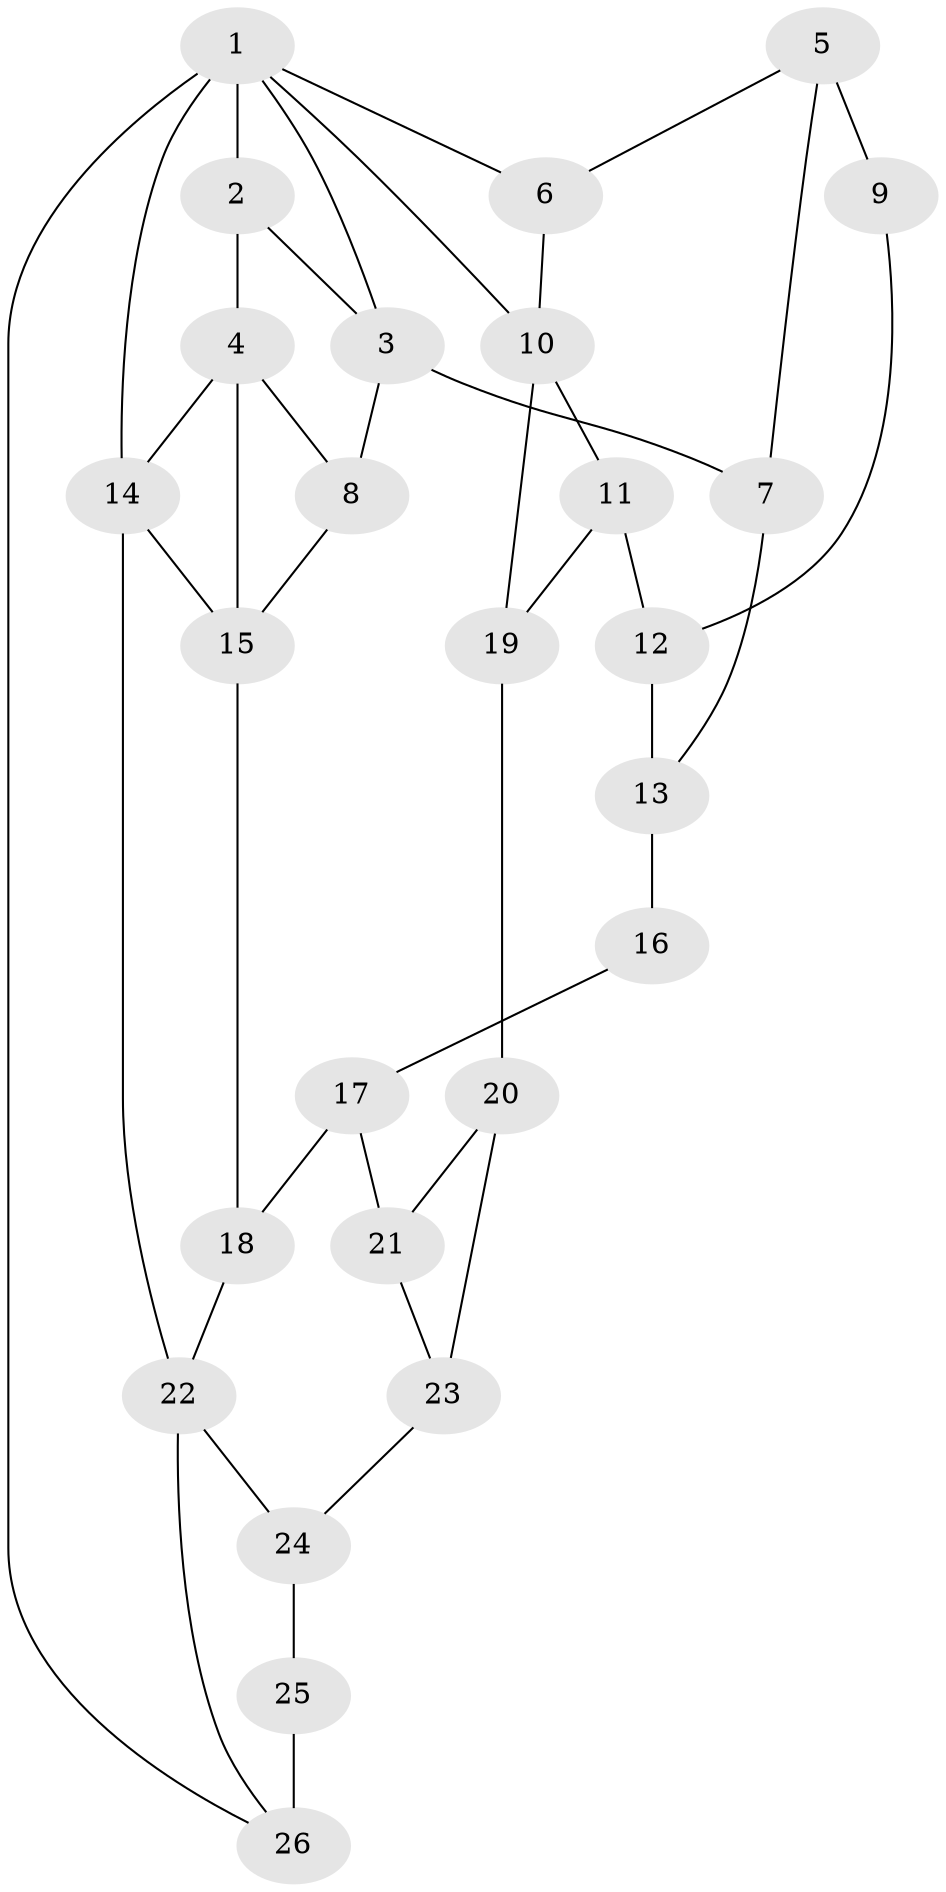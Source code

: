// original degree distribution, {4: 0.20634920634920634, 5: 0.5555555555555556, 3: 0.047619047619047616, 6: 0.19047619047619047}
// Generated by graph-tools (version 1.1) at 2025/54/03/04/25 22:54:10]
// undirected, 26 vertices, 42 edges
graph export_dot {
  node [color=gray90,style=filled];
  1;
  2;
  3;
  4;
  5;
  6;
  7;
  8;
  9;
  10;
  11;
  12;
  13;
  14;
  15;
  16;
  17;
  18;
  19;
  20;
  21;
  22;
  23;
  24;
  25;
  26;
  1 -- 2 [weight=1.0];
  1 -- 3 [weight=1.0];
  1 -- 6 [weight=1.0];
  1 -- 10 [weight=1.0];
  1 -- 14 [weight=2.0];
  1 -- 26 [weight=1.0];
  2 -- 3 [weight=1.0];
  2 -- 4 [weight=2.0];
  3 -- 7 [weight=1.0];
  3 -- 8 [weight=1.0];
  4 -- 8 [weight=1.0];
  4 -- 14 [weight=1.0];
  4 -- 15 [weight=1.0];
  5 -- 6 [weight=1.0];
  5 -- 7 [weight=1.0];
  5 -- 9 [weight=2.0];
  6 -- 10 [weight=2.0];
  7 -- 13 [weight=1.0];
  8 -- 15 [weight=1.0];
  9 -- 12 [weight=2.0];
  10 -- 11 [weight=1.0];
  10 -- 19 [weight=3.0];
  11 -- 12 [weight=2.0];
  11 -- 19 [weight=1.0];
  12 -- 13 [weight=2.0];
  13 -- 16 [weight=2.0];
  14 -- 15 [weight=1.0];
  14 -- 22 [weight=2.0];
  15 -- 18 [weight=1.0];
  16 -- 17 [weight=1.0];
  17 -- 18 [weight=1.0];
  17 -- 21 [weight=1.0];
  18 -- 22 [weight=1.0];
  19 -- 20 [weight=2.0];
  20 -- 21 [weight=1.0];
  20 -- 23 [weight=3.0];
  21 -- 23 [weight=1.0];
  22 -- 24 [weight=1.0];
  22 -- 26 [weight=1.0];
  23 -- 24 [weight=2.0];
  24 -- 25 [weight=2.0];
  25 -- 26 [weight=4.0];
}
